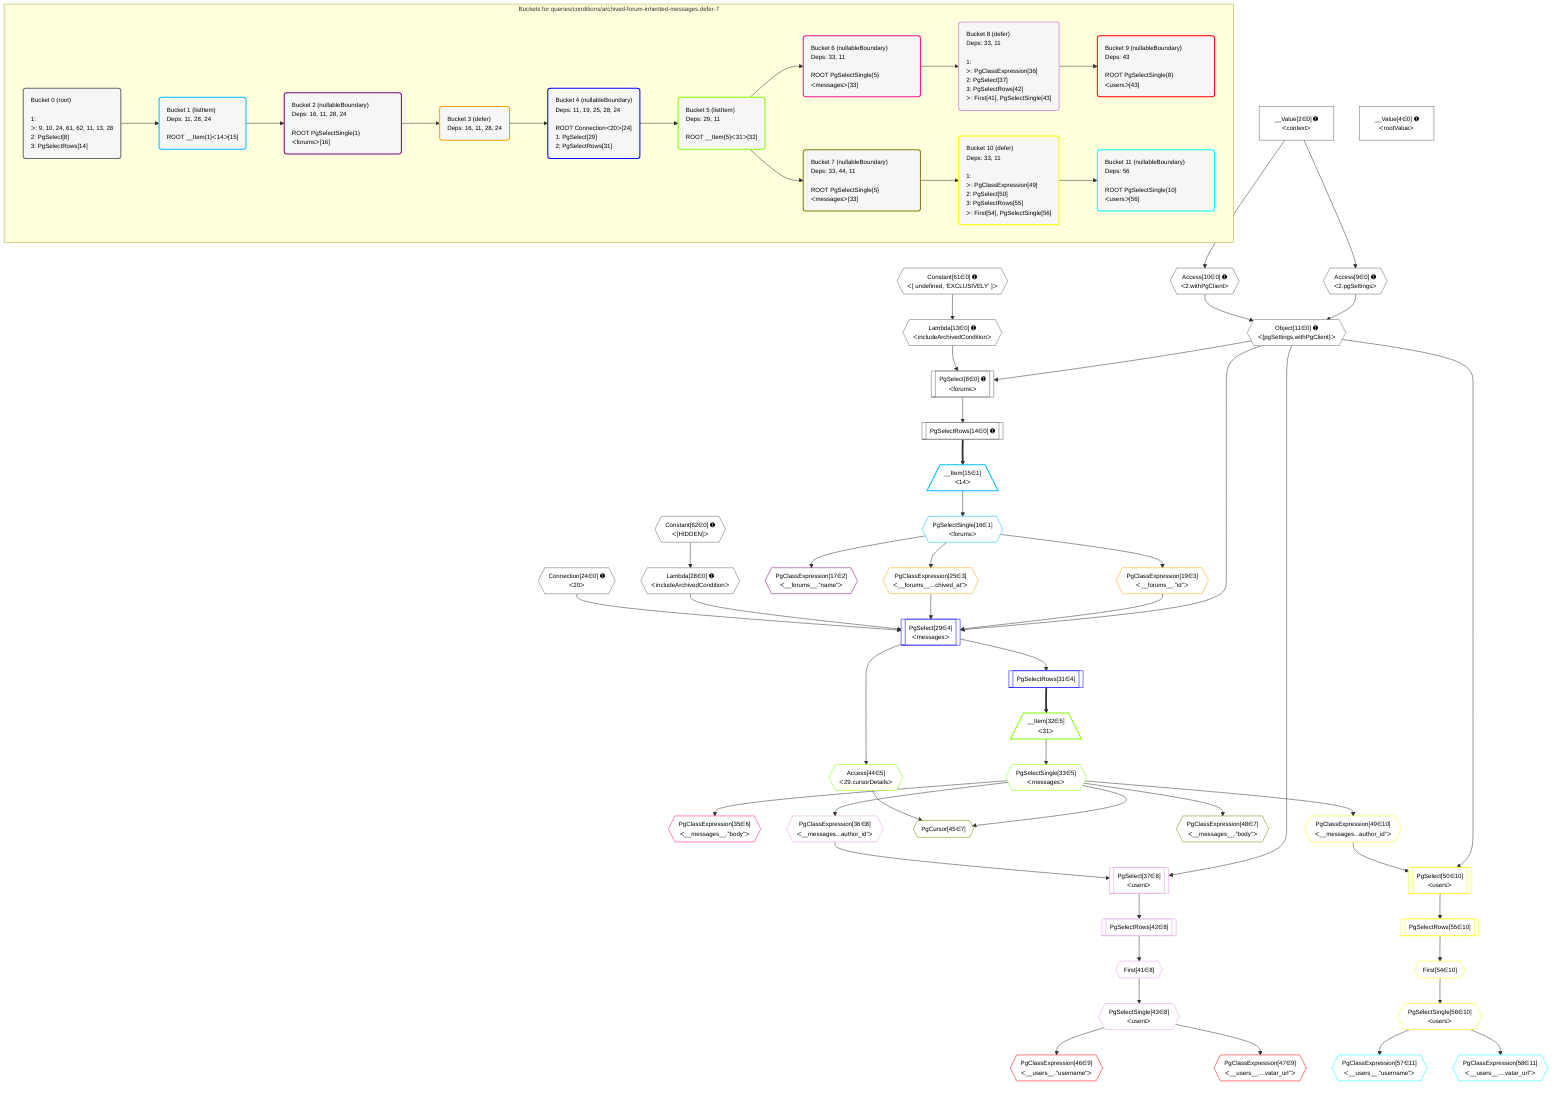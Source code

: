 %%{init: {'themeVariables': { 'fontSize': '12px'}}}%%
graph TD
    classDef path fill:#eee,stroke:#000,color:#000
    classDef plan fill:#fff,stroke-width:1px,color:#000
    classDef itemplan fill:#fff,stroke-width:2px,color:#000
    classDef unbatchedplan fill:#dff,stroke-width:1px,color:#000
    classDef sideeffectplan fill:#fcc,stroke-width:2px,color:#000
    classDef bucket fill:#f6f6f6,color:#000,stroke-width:2px,text-align:left

    subgraph "Buckets for queries/conditions/archived-forum-inherited-messages.defer-7"
    Bucket0("Bucket 0 (root)<br /><br />1: <br />ᐳ: 9, 10, 24, 61, 62, 11, 13, 28<br />2: PgSelect[8]<br />3: PgSelectRows[14]"):::bucket
    Bucket1("Bucket 1 (listItem)<br />Deps: 11, 28, 24<br /><br />ROOT __Item{1}ᐸ14ᐳ[15]"):::bucket
    Bucket2("Bucket 2 (nullableBoundary)<br />Deps: 16, 11, 28, 24<br /><br />ROOT PgSelectSingle{1}ᐸforumsᐳ[16]"):::bucket
    Bucket3("Bucket 3 (defer)<br />Deps: 16, 11, 28, 24"):::bucket
    Bucket4("Bucket 4 (nullableBoundary)<br />Deps: 11, 19, 25, 28, 24<br /><br />ROOT Connectionᐸ20ᐳ[24]<br />1: PgSelect[29]<br />2: PgSelectRows[31]"):::bucket
    Bucket5("Bucket 5 (listItem)<br />Deps: 29, 11<br /><br />ROOT __Item{5}ᐸ31ᐳ[32]"):::bucket
    Bucket6("Bucket 6 (nullableBoundary)<br />Deps: 33, 11<br /><br />ROOT PgSelectSingle{5}ᐸmessagesᐳ[33]"):::bucket
    Bucket7("Bucket 7 (nullableBoundary)<br />Deps: 33, 44, 11<br /><br />ROOT PgSelectSingle{5}ᐸmessagesᐳ[33]"):::bucket
    Bucket8("Bucket 8 (defer)<br />Deps: 33, 11<br /><br />1: <br />ᐳ: PgClassExpression[36]<br />2: PgSelect[37]<br />3: PgSelectRows[42]<br />ᐳ: First[41], PgSelectSingle[43]"):::bucket
    Bucket9("Bucket 9 (nullableBoundary)<br />Deps: 43<br /><br />ROOT PgSelectSingle{8}ᐸusersᐳ[43]"):::bucket
    Bucket10("Bucket 10 (defer)<br />Deps: 33, 11<br /><br />1: <br />ᐳ: PgClassExpression[49]<br />2: PgSelect[50]<br />3: PgSelectRows[55]<br />ᐳ: First[54], PgSelectSingle[56]"):::bucket
    Bucket11("Bucket 11 (nullableBoundary)<br />Deps: 56<br /><br />ROOT PgSelectSingle{10}ᐸusersᐳ[56]"):::bucket
    end
    Bucket0 --> Bucket1
    Bucket1 --> Bucket2
    Bucket2 --> Bucket3
    Bucket3 --> Bucket4
    Bucket4 --> Bucket5
    Bucket5 --> Bucket6 & Bucket7
    Bucket6 --> Bucket8
    Bucket7 --> Bucket10
    Bucket8 --> Bucket9
    Bucket10 --> Bucket11

    %% plan dependencies
    PgSelect8[["PgSelect[8∈0] ➊<br />ᐸforumsᐳ"]]:::plan
    Object11{{"Object[11∈0] ➊<br />ᐸ{pgSettings,withPgClient}ᐳ"}}:::plan
    Lambda13{{"Lambda[13∈0] ➊<br />ᐸincludeArchivedConditionᐳ"}}:::plan
    Object11 & Lambda13 --> PgSelect8
    Access9{{"Access[9∈0] ➊<br />ᐸ2.pgSettingsᐳ"}}:::plan
    Access10{{"Access[10∈0] ➊<br />ᐸ2.withPgClientᐳ"}}:::plan
    Access9 & Access10 --> Object11
    __Value2["__Value[2∈0] ➊<br />ᐸcontextᐳ"]:::plan
    __Value2 --> Access9
    __Value2 --> Access10
    Constant61{{"Constant[61∈0] ➊<br />ᐸ[ undefined, 'EXCLUSIVELY' ]ᐳ"}}:::plan
    Constant61 --> Lambda13
    PgSelectRows14[["PgSelectRows[14∈0] ➊"]]:::plan
    PgSelect8 --> PgSelectRows14
    Lambda28{{"Lambda[28∈0] ➊<br />ᐸincludeArchivedConditionᐳ"}}:::plan
    Constant62{{"Constant[62∈0] ➊<br />ᐸ[HIDDEN]ᐳ"}}:::plan
    Constant62 --> Lambda28
    __Value4["__Value[4∈0] ➊<br />ᐸrootValueᐳ"]:::plan
    Connection24{{"Connection[24∈0] ➊<br />ᐸ20ᐳ"}}:::plan
    __Item15[/"__Item[15∈1]<br />ᐸ14ᐳ"\]:::itemplan
    PgSelectRows14 ==> __Item15
    PgSelectSingle16{{"PgSelectSingle[16∈1]<br />ᐸforumsᐳ"}}:::plan
    __Item15 --> PgSelectSingle16
    PgClassExpression17{{"PgClassExpression[17∈2]<br />ᐸ__forums__.”name”ᐳ"}}:::plan
    PgSelectSingle16 --> PgClassExpression17
    PgClassExpression19{{"PgClassExpression[19∈3]<br />ᐸ__forums__.”id”ᐳ"}}:::plan
    PgSelectSingle16 --> PgClassExpression19
    PgClassExpression25{{"PgClassExpression[25∈3]<br />ᐸ__forums__...chived_at”ᐳ"}}:::plan
    PgSelectSingle16 --> PgClassExpression25
    PgSelect29[["PgSelect[29∈4]<br />ᐸmessagesᐳ"]]:::plan
    Object11 & PgClassExpression19 & PgClassExpression25 & Lambda28 & Connection24 --> PgSelect29
    PgSelectRows31[["PgSelectRows[31∈4]"]]:::plan
    PgSelect29 --> PgSelectRows31
    __Item32[/"__Item[32∈5]<br />ᐸ31ᐳ"\]:::itemplan
    PgSelectRows31 ==> __Item32
    PgSelectSingle33{{"PgSelectSingle[33∈5]<br />ᐸmessagesᐳ"}}:::plan
    __Item32 --> PgSelectSingle33
    Access44{{"Access[44∈5]<br />ᐸ29.cursorDetailsᐳ"}}:::plan
    PgSelect29 --> Access44
    PgClassExpression35{{"PgClassExpression[35∈6]<br />ᐸ__messages__.”body”ᐳ"}}:::plan
    PgSelectSingle33 --> PgClassExpression35
    PgSelect37[["PgSelect[37∈8]<br />ᐸusersᐳ"]]:::plan
    PgClassExpression36{{"PgClassExpression[36∈8]<br />ᐸ__messages...author_id”ᐳ"}}:::plan
    Object11 & PgClassExpression36 --> PgSelect37
    PgSelectSingle33 --> PgClassExpression36
    First41{{"First[41∈8]"}}:::plan
    PgSelectRows42[["PgSelectRows[42∈8]"]]:::plan
    PgSelectRows42 --> First41
    PgSelect37 --> PgSelectRows42
    PgSelectSingle43{{"PgSelectSingle[43∈8]<br />ᐸusersᐳ"}}:::plan
    First41 --> PgSelectSingle43
    PgClassExpression46{{"PgClassExpression[46∈9]<br />ᐸ__users__.”username”ᐳ"}}:::plan
    PgSelectSingle43 --> PgClassExpression46
    PgClassExpression47{{"PgClassExpression[47∈9]<br />ᐸ__users__....vatar_url”ᐳ"}}:::plan
    PgSelectSingle43 --> PgClassExpression47
    PgCursor45{{"PgCursor[45∈7]"}}:::plan
    PgSelectSingle33 & Access44 --> PgCursor45
    PgClassExpression48{{"PgClassExpression[48∈7]<br />ᐸ__messages__.”body”ᐳ"}}:::plan
    PgSelectSingle33 --> PgClassExpression48
    PgSelect50[["PgSelect[50∈10]<br />ᐸusersᐳ"]]:::plan
    PgClassExpression49{{"PgClassExpression[49∈10]<br />ᐸ__messages...author_id”ᐳ"}}:::plan
    Object11 & PgClassExpression49 --> PgSelect50
    PgSelectSingle33 --> PgClassExpression49
    First54{{"First[54∈10]"}}:::plan
    PgSelectRows55[["PgSelectRows[55∈10]"]]:::plan
    PgSelectRows55 --> First54
    PgSelect50 --> PgSelectRows55
    PgSelectSingle56{{"PgSelectSingle[56∈10]<br />ᐸusersᐳ"}}:::plan
    First54 --> PgSelectSingle56
    PgClassExpression57{{"PgClassExpression[57∈11]<br />ᐸ__users__.”username”ᐳ"}}:::plan
    PgSelectSingle56 --> PgClassExpression57
    PgClassExpression58{{"PgClassExpression[58∈11]<br />ᐸ__users__....vatar_url”ᐳ"}}:::plan
    PgSelectSingle56 --> PgClassExpression58

    %% define steps
    classDef bucket0 stroke:#696969
    class Bucket0,__Value2,__Value4,PgSelect8,Access9,Access10,Object11,Lambda13,PgSelectRows14,Connection24,Lambda28,Constant61,Constant62 bucket0
    classDef bucket1 stroke:#00bfff
    class Bucket1,__Item15,PgSelectSingle16 bucket1
    classDef bucket2 stroke:#7f007f
    class Bucket2,PgClassExpression17 bucket2
    classDef bucket3 stroke:#ffa500
    class Bucket3,PgClassExpression19,PgClassExpression25 bucket3
    classDef bucket4 stroke:#0000ff
    class Bucket4,PgSelect29,PgSelectRows31 bucket4
    classDef bucket5 stroke:#7fff00
    class Bucket5,__Item32,PgSelectSingle33,Access44 bucket5
    classDef bucket6 stroke:#ff1493
    class Bucket6,PgClassExpression35 bucket6
    classDef bucket7 stroke:#808000
    class Bucket7,PgCursor45,PgClassExpression48 bucket7
    classDef bucket8 stroke:#dda0dd
    class Bucket8,PgClassExpression36,PgSelect37,First41,PgSelectRows42,PgSelectSingle43 bucket8
    classDef bucket9 stroke:#ff0000
    class Bucket9,PgClassExpression46,PgClassExpression47 bucket9
    classDef bucket10 stroke:#ffff00
    class Bucket10,PgClassExpression49,PgSelect50,First54,PgSelectRows55,PgSelectSingle56 bucket10
    classDef bucket11 stroke:#00ffff
    class Bucket11,PgClassExpression57,PgClassExpression58 bucket11